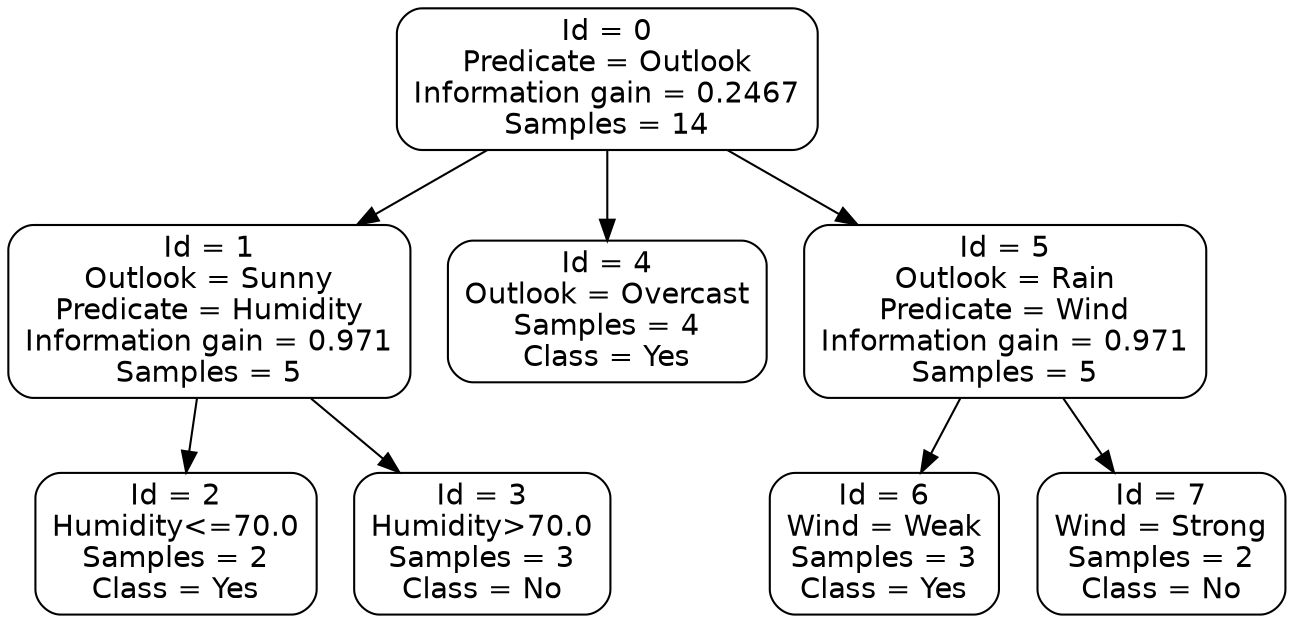 digraph Tree { 
node [shape=box, style="filled, rounded", color="black", fontname=helvetica] ; 
edge [fontname=helvetica] ;
0[label="Id = 0
Predicate = Outlook
Information gain = 0.2467
Samples = 14
", fillcolor="#ffffff"];
1[label="Id = 1
Outlook = Sunny
Predicate = Humidity
Information gain = 0.971
Samples = 5
", fillcolor="#ffffff"];
0 -> 1;
4[label="Id = 4
Outlook = Overcast
Samples = 4
Class = Yes", fillcolor="#ffffff"];
0 -> 4;
5[label="Id = 5
Outlook = Rain
Predicate = Wind
Information gain = 0.971
Samples = 5
", fillcolor="#ffffff"];
0 -> 5;
1[label="Id = 1
Outlook = Sunny
Predicate = Humidity
Information gain = 0.971
Samples = 5
", fillcolor="#ffffff"];
2[label="Id = 2
Humidity<=70.0
Samples = 2
Class = Yes", fillcolor="#ffffff"];
1 -> 2;
3[label="Id = 3
Humidity>70.0
Samples = 3
Class = No", fillcolor="#ffffff"];
1 -> 3;
2[label="Id = 2
Humidity<=70.0
Samples = 2
Class = Yes", fillcolor="#ffffff"];
3[label="Id = 3
Humidity>70.0
Samples = 3
Class = No", fillcolor="#ffffff"];
4[label="Id = 4
Outlook = Overcast
Samples = 4
Class = Yes", fillcolor="#ffffff"];
5[label="Id = 5
Outlook = Rain
Predicate = Wind
Information gain = 0.971
Samples = 5
", fillcolor="#ffffff"];
6[label="Id = 6
Wind = Weak
Samples = 3
Class = Yes", fillcolor="#ffffff"];
5 -> 6;
7[label="Id = 7
Wind = Strong
Samples = 2
Class = No", fillcolor="#ffffff"];
5 -> 7;
6[label="Id = 6
Wind = Weak
Samples = 3
Class = Yes", fillcolor="#ffffff"];
7[label="Id = 7
Wind = Strong
Samples = 2
Class = No", fillcolor="#ffffff"];
}